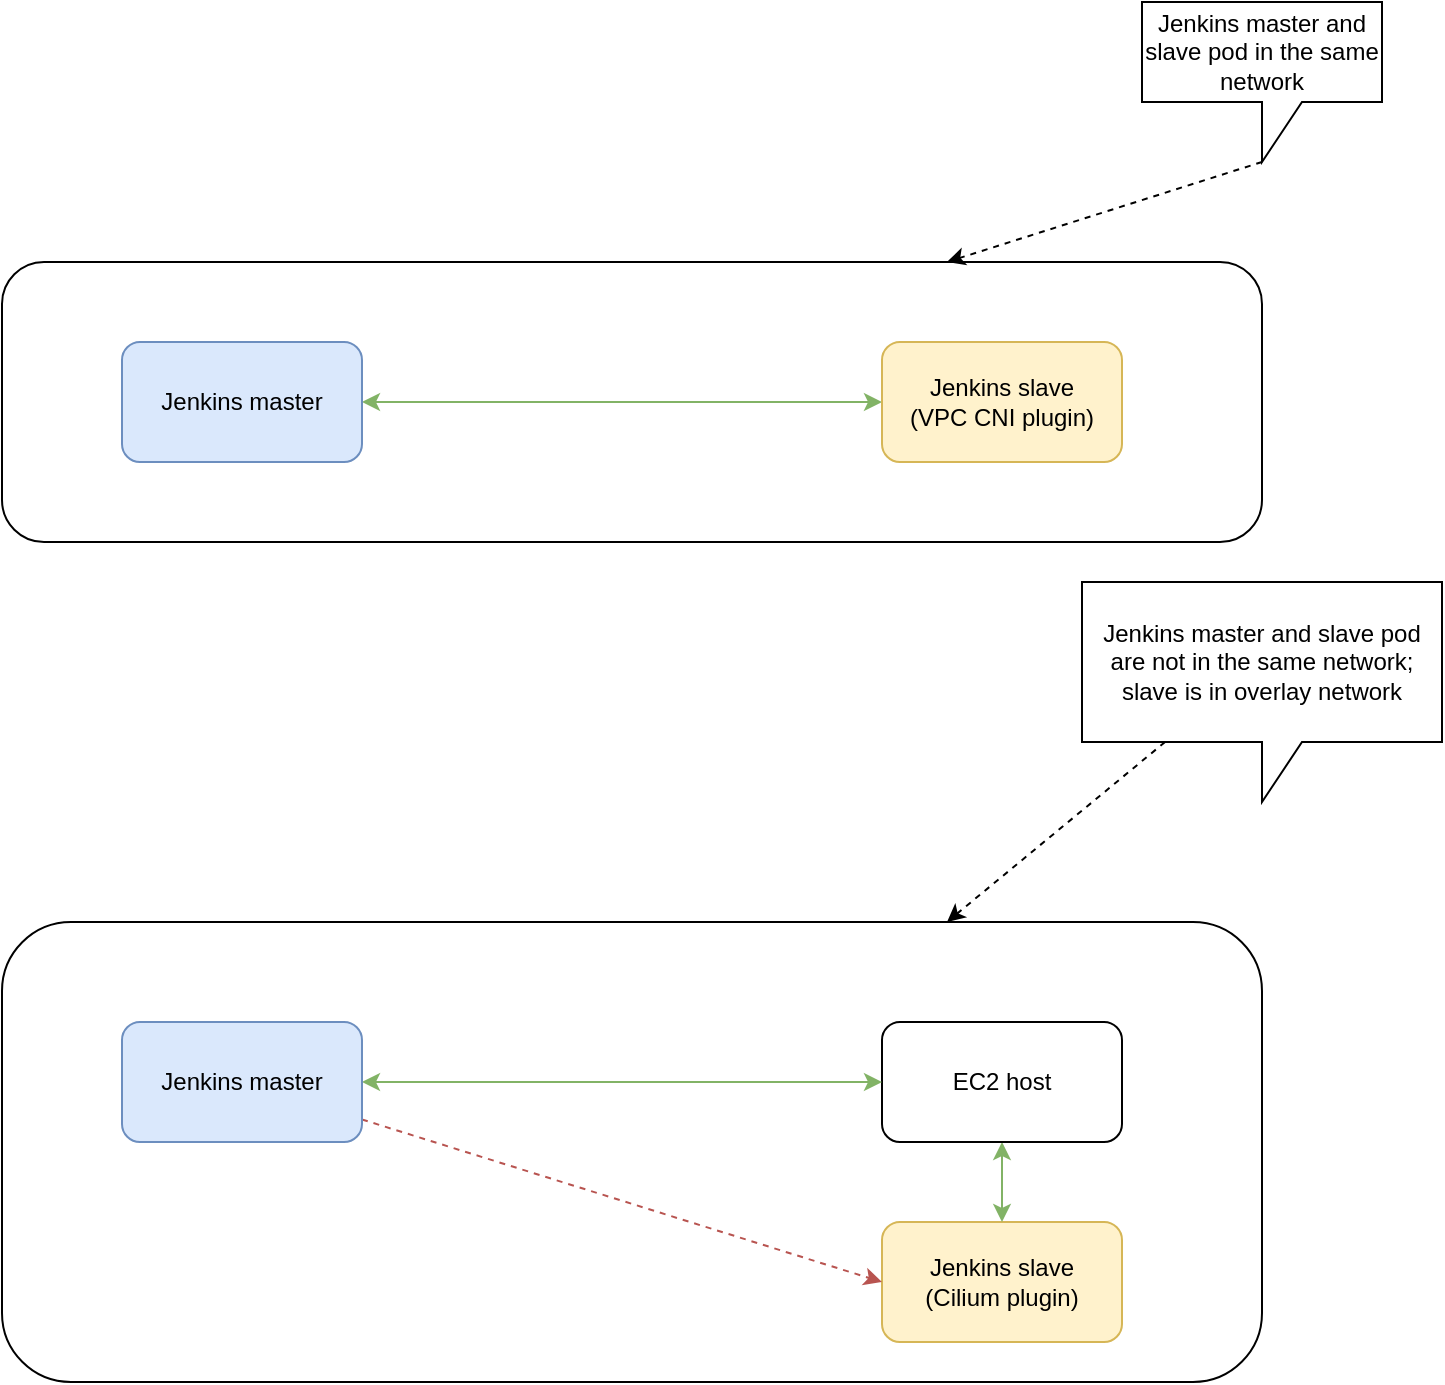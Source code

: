 <mxfile version="21.8.2" type="github">
  <diagram name="Page-1" id="8lwMY1cOFgHJmZkkJoiv">
    <mxGraphModel dx="1983" dy="862" grid="1" gridSize="10" guides="1" tooltips="1" connect="1" arrows="1" fold="1" page="1" pageScale="1" pageWidth="850" pageHeight="1100" math="0" shadow="0">
      <root>
        <mxCell id="0" />
        <mxCell id="1" parent="0" />
        <mxCell id="fSwW73Qlo9bvHGf77OnI-8" value="" style="rounded=1;whiteSpace=wrap;html=1;" vertex="1" parent="1">
          <mxGeometry x="110" y="480" width="630" height="230" as="geometry" />
        </mxCell>
        <mxCell id="fSwW73Qlo9bvHGf77OnI-5" value="" style="rounded=1;whiteSpace=wrap;html=1;" vertex="1" parent="1">
          <mxGeometry x="110" y="150" width="630" height="140" as="geometry" />
        </mxCell>
        <mxCell id="fSwW73Qlo9bvHGf77OnI-4" style="edgeStyle=orthogonalEdgeStyle;rounded=0;orthogonalLoop=1;jettySize=auto;html=1;startArrow=classic;startFill=1;fillColor=#d5e8d4;strokeColor=#82b366;" edge="1" parent="1" source="fSwW73Qlo9bvHGf77OnI-1" target="fSwW73Qlo9bvHGf77OnI-2">
          <mxGeometry relative="1" as="geometry" />
        </mxCell>
        <mxCell id="fSwW73Qlo9bvHGf77OnI-1" value="Jenkins master" style="rounded=1;whiteSpace=wrap;html=1;fillColor=#dae8fc;strokeColor=#6c8ebf;" vertex="1" parent="1">
          <mxGeometry x="170" y="190" width="120" height="60" as="geometry" />
        </mxCell>
        <mxCell id="fSwW73Qlo9bvHGf77OnI-2" value="Jenkins slave&lt;br&gt;(VPC CNI plugin)" style="rounded=1;whiteSpace=wrap;html=1;fillColor=#fff2cc;strokeColor=#d6b656;" vertex="1" parent="1">
          <mxGeometry x="550" y="190" width="120" height="60" as="geometry" />
        </mxCell>
        <mxCell id="fSwW73Qlo9bvHGf77OnI-3" value="Jenkins slave&lt;br&gt;(Cilium plugin)" style="rounded=1;whiteSpace=wrap;html=1;fillColor=#fff2cc;strokeColor=#d6b656;" vertex="1" parent="1">
          <mxGeometry x="550" y="630" width="120" height="60" as="geometry" />
        </mxCell>
        <mxCell id="fSwW73Qlo9bvHGf77OnI-10" style="edgeStyle=orthogonalEdgeStyle;rounded=0;orthogonalLoop=1;jettySize=auto;html=1;entryX=0.5;entryY=0;entryDx=0;entryDy=0;startArrow=classic;startFill=1;fillColor=#d5e8d4;strokeColor=#82b366;" edge="1" parent="1" source="fSwW73Qlo9bvHGf77OnI-6" target="fSwW73Qlo9bvHGf77OnI-3">
          <mxGeometry relative="1" as="geometry" />
        </mxCell>
        <mxCell id="fSwW73Qlo9bvHGf77OnI-6" value="EC2 host" style="rounded=1;whiteSpace=wrap;html=1;" vertex="1" parent="1">
          <mxGeometry x="550" y="530" width="120" height="60" as="geometry" />
        </mxCell>
        <mxCell id="fSwW73Qlo9bvHGf77OnI-9" style="edgeStyle=orthogonalEdgeStyle;rounded=0;orthogonalLoop=1;jettySize=auto;html=1;startArrow=classic;startFill=1;fillColor=#d5e8d4;strokeColor=#82b366;" edge="1" parent="1" source="fSwW73Qlo9bvHGf77OnI-7" target="fSwW73Qlo9bvHGf77OnI-6">
          <mxGeometry relative="1" as="geometry" />
        </mxCell>
        <mxCell id="fSwW73Qlo9bvHGf77OnI-11" style="edgeStyle=none;rounded=0;orthogonalLoop=1;jettySize=auto;html=1;entryX=0;entryY=0.5;entryDx=0;entryDy=0;dashed=1;fillColor=#f8cecc;strokeColor=#b85450;" edge="1" parent="1" source="fSwW73Qlo9bvHGf77OnI-7" target="fSwW73Qlo9bvHGf77OnI-3">
          <mxGeometry relative="1" as="geometry" />
        </mxCell>
        <mxCell id="fSwW73Qlo9bvHGf77OnI-7" value="Jenkins master" style="rounded=1;whiteSpace=wrap;html=1;fillColor=#dae8fc;strokeColor=#6c8ebf;" vertex="1" parent="1">
          <mxGeometry x="170" y="530" width="120" height="60" as="geometry" />
        </mxCell>
        <mxCell id="fSwW73Qlo9bvHGf77OnI-13" style="edgeStyle=none;rounded=0;orthogonalLoop=1;jettySize=auto;html=1;exitX=0;exitY=0;exitDx=60;exitDy=80;exitPerimeter=0;entryX=0.75;entryY=0;entryDx=0;entryDy=0;dashed=1;" edge="1" parent="1" source="fSwW73Qlo9bvHGf77OnI-12" target="fSwW73Qlo9bvHGf77OnI-5">
          <mxGeometry relative="1" as="geometry" />
        </mxCell>
        <mxCell id="fSwW73Qlo9bvHGf77OnI-12" value="Jenkins master and slave pod in the same network" style="shape=callout;whiteSpace=wrap;html=1;perimeter=calloutPerimeter;" vertex="1" parent="1">
          <mxGeometry x="680" y="20" width="120" height="80" as="geometry" />
        </mxCell>
        <mxCell id="fSwW73Qlo9bvHGf77OnI-15" style="edgeStyle=none;rounded=0;orthogonalLoop=1;jettySize=auto;html=1;entryX=0.75;entryY=0;entryDx=0;entryDy=0;dashed=1;" edge="1" parent="1" source="fSwW73Qlo9bvHGf77OnI-14" target="fSwW73Qlo9bvHGf77OnI-8">
          <mxGeometry relative="1" as="geometry" />
        </mxCell>
        <mxCell id="fSwW73Qlo9bvHGf77OnI-14" value="Jenkins master and slave pod are not in the same network; slave is in overlay network" style="shape=callout;whiteSpace=wrap;html=1;perimeter=calloutPerimeter;" vertex="1" parent="1">
          <mxGeometry x="650" y="310" width="180" height="110" as="geometry" />
        </mxCell>
      </root>
    </mxGraphModel>
  </diagram>
</mxfile>
